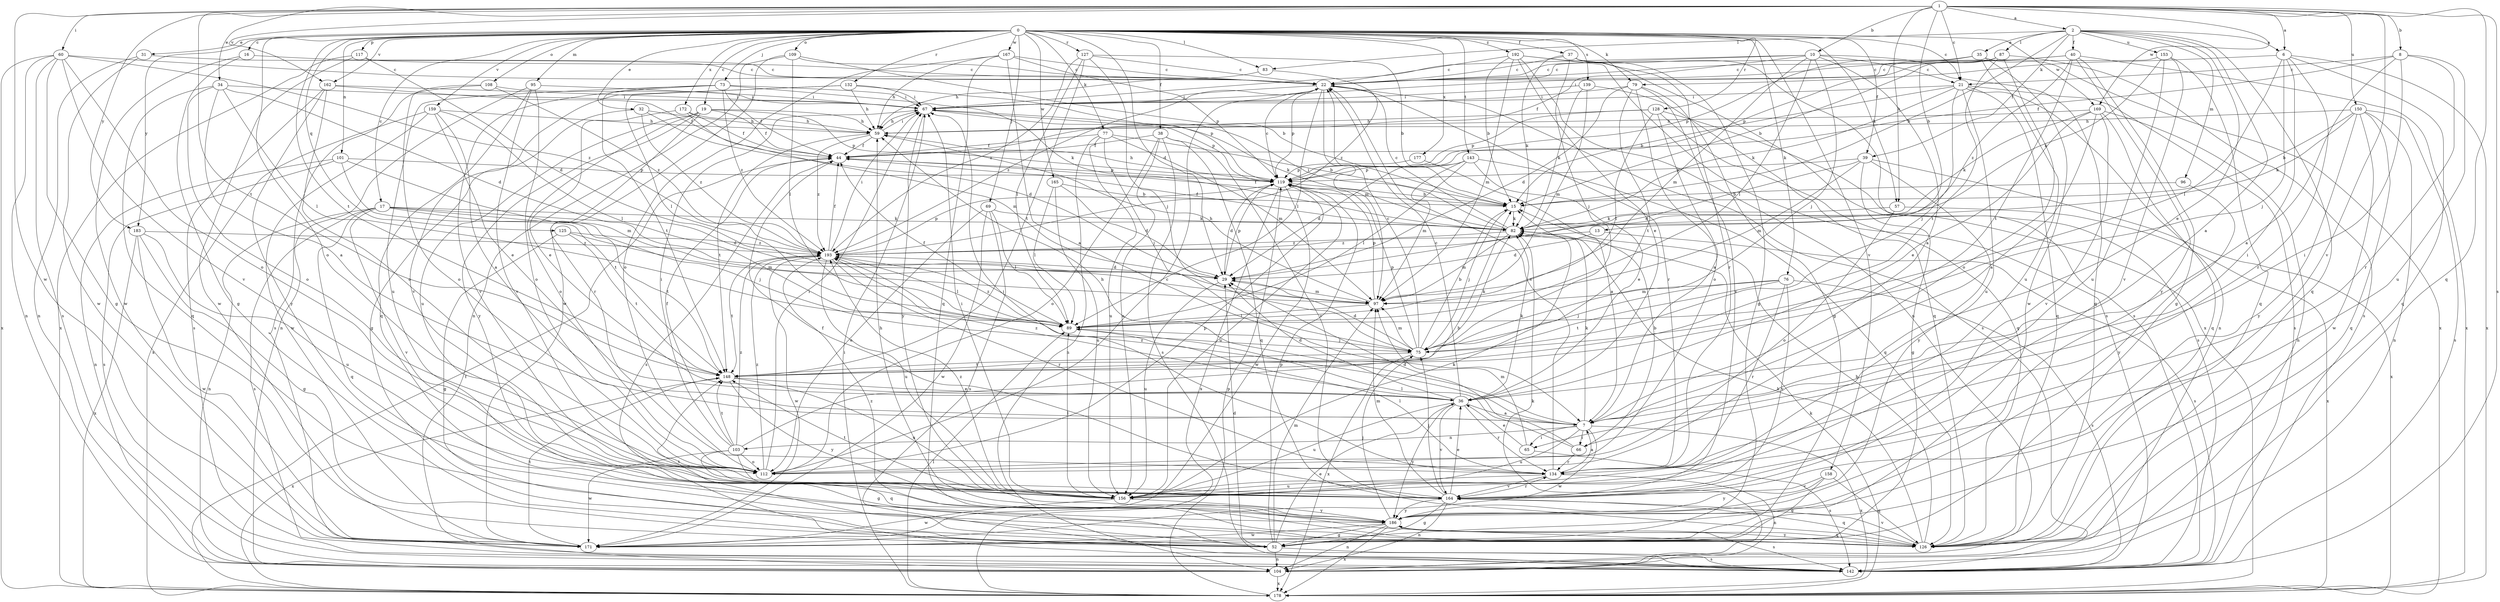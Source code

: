 strict digraph  {
0;
1;
2;
6;
7;
8;
10;
13;
15;
16;
17;
19;
21;
22;
29;
31;
32;
34;
35;
36;
37;
38;
39;
40;
44;
52;
57;
59;
60;
65;
66;
67;
69;
73;
75;
76;
77;
79;
82;
83;
87;
89;
95;
96;
97;
101;
103;
104;
108;
109;
112;
117;
119;
125;
126;
127;
128;
132;
134;
139;
142;
143;
148;
150;
153;
156;
158;
159;
162;
164;
165;
167;
169;
171;
172;
177;
178;
183;
186;
192;
193;
0 -> 16  [label=c];
0 -> 17  [label=c];
0 -> 19  [label=c];
0 -> 21  [label=c];
0 -> 29  [label=d];
0 -> 31  [label=e];
0 -> 32  [label=e];
0 -> 37  [label=f];
0 -> 38  [label=f];
0 -> 39  [label=f];
0 -> 57  [label=h];
0 -> 69  [label=j];
0 -> 73  [label=j];
0 -> 76  [label=k];
0 -> 77  [label=k];
0 -> 79  [label=k];
0 -> 83  [label=l];
0 -> 95  [label=m];
0 -> 101  [label=n];
0 -> 108  [label=o];
0 -> 109  [label=o];
0 -> 112  [label=o];
0 -> 117  [label=p];
0 -> 125  [label=q];
0 -> 127  [label=r];
0 -> 128  [label=r];
0 -> 132  [label=r];
0 -> 139  [label=s];
0 -> 143  [label=t];
0 -> 148  [label=t];
0 -> 158  [label=v];
0 -> 159  [label=v];
0 -> 162  [label=v];
0 -> 165  [label=w];
0 -> 167  [label=w];
0 -> 169  [label=w];
0 -> 172  [label=x];
0 -> 177  [label=x];
0 -> 183  [label=y];
0 -> 192  [label=z];
1 -> 2  [label=a];
1 -> 6  [label=a];
1 -> 8  [label=b];
1 -> 10  [label=b];
1 -> 13  [label=b];
1 -> 21  [label=c];
1 -> 34  [label=e];
1 -> 57  [label=h];
1 -> 60  [label=i];
1 -> 126  [label=q];
1 -> 142  [label=s];
1 -> 148  [label=t];
1 -> 150  [label=u];
1 -> 162  [label=v];
1 -> 164  [label=v];
1 -> 169  [label=w];
1 -> 171  [label=w];
1 -> 183  [label=y];
2 -> 6  [label=a];
2 -> 7  [label=a];
2 -> 15  [label=b];
2 -> 35  [label=e];
2 -> 36  [label=e];
2 -> 39  [label=f];
2 -> 40  [label=f];
2 -> 83  [label=l];
2 -> 87  [label=l];
2 -> 96  [label=m];
2 -> 126  [label=q];
2 -> 153  [label=u];
6 -> 65  [label=i];
6 -> 75  [label=j];
6 -> 79  [label=k];
6 -> 89  [label=l];
6 -> 126  [label=q];
6 -> 134  [label=r];
6 -> 178  [label=x];
7 -> 59  [label=h];
7 -> 65  [label=i];
7 -> 66  [label=i];
7 -> 82  [label=k];
7 -> 103  [label=n];
7 -> 156  [label=u];
7 -> 171  [label=w];
7 -> 178  [label=x];
7 -> 193  [label=z];
8 -> 7  [label=a];
8 -> 21  [label=c];
8 -> 44  [label=f];
8 -> 66  [label=i];
8 -> 134  [label=r];
8 -> 156  [label=u];
10 -> 7  [label=a];
10 -> 21  [label=c];
10 -> 22  [label=c];
10 -> 44  [label=f];
10 -> 67  [label=i];
10 -> 75  [label=j];
10 -> 89  [label=l];
10 -> 97  [label=m];
10 -> 126  [label=q];
13 -> 29  [label=d];
13 -> 142  [label=s];
13 -> 193  [label=z];
15 -> 44  [label=f];
15 -> 75  [label=j];
15 -> 82  [label=k];
16 -> 22  [label=c];
16 -> 52  [label=g];
16 -> 171  [label=w];
17 -> 29  [label=d];
17 -> 75  [label=j];
17 -> 82  [label=k];
17 -> 104  [label=n];
17 -> 126  [label=q];
17 -> 142  [label=s];
17 -> 148  [label=t];
17 -> 164  [label=v];
19 -> 44  [label=f];
19 -> 59  [label=h];
19 -> 112  [label=o];
19 -> 119  [label=p];
19 -> 134  [label=r];
19 -> 156  [label=u];
19 -> 186  [label=y];
21 -> 15  [label=b];
21 -> 67  [label=i];
21 -> 75  [label=j];
21 -> 82  [label=k];
21 -> 104  [label=n];
21 -> 126  [label=q];
21 -> 142  [label=s];
21 -> 156  [label=u];
22 -> 67  [label=i];
22 -> 89  [label=l];
22 -> 97  [label=m];
22 -> 119  [label=p];
22 -> 134  [label=r];
22 -> 142  [label=s];
22 -> 193  [label=z];
29 -> 97  [label=m];
29 -> 119  [label=p];
29 -> 156  [label=u];
31 -> 22  [label=c];
31 -> 104  [label=n];
31 -> 171  [label=w];
32 -> 29  [label=d];
32 -> 52  [label=g];
32 -> 59  [label=h];
32 -> 193  [label=z];
34 -> 7  [label=a];
34 -> 29  [label=d];
34 -> 67  [label=i];
34 -> 89  [label=l];
34 -> 112  [label=o];
34 -> 126  [label=q];
35 -> 22  [label=c];
35 -> 119  [label=p];
35 -> 156  [label=u];
35 -> 171  [label=w];
35 -> 178  [label=x];
36 -> 7  [label=a];
36 -> 22  [label=c];
36 -> 29  [label=d];
36 -> 82  [label=k];
36 -> 134  [label=r];
36 -> 156  [label=u];
36 -> 164  [label=v];
36 -> 186  [label=y];
36 -> 193  [label=z];
37 -> 22  [label=c];
37 -> 52  [label=g];
37 -> 75  [label=j];
37 -> 82  [label=k];
37 -> 134  [label=r];
37 -> 142  [label=s];
38 -> 44  [label=f];
38 -> 112  [label=o];
38 -> 126  [label=q];
38 -> 142  [label=s];
38 -> 156  [label=u];
38 -> 164  [label=v];
39 -> 29  [label=d];
39 -> 52  [label=g];
39 -> 97  [label=m];
39 -> 119  [label=p];
39 -> 178  [label=x];
39 -> 186  [label=y];
40 -> 22  [label=c];
40 -> 52  [label=g];
40 -> 67  [label=i];
40 -> 148  [label=t];
40 -> 178  [label=x];
40 -> 186  [label=y];
40 -> 193  [label=z];
44 -> 119  [label=p];
44 -> 142  [label=s];
52 -> 29  [label=d];
52 -> 36  [label=e];
52 -> 97  [label=m];
52 -> 104  [label=n];
52 -> 119  [label=p];
52 -> 142  [label=s];
52 -> 148  [label=t];
57 -> 82  [label=k];
57 -> 112  [label=o];
57 -> 178  [label=x];
59 -> 44  [label=f];
59 -> 67  [label=i];
59 -> 148  [label=t];
59 -> 193  [label=z];
60 -> 22  [label=c];
60 -> 52  [label=g];
60 -> 104  [label=n];
60 -> 112  [label=o];
60 -> 142  [label=s];
60 -> 164  [label=v];
60 -> 178  [label=x];
60 -> 193  [label=z];
65 -> 36  [label=e];
65 -> 97  [label=m];
65 -> 142  [label=s];
66 -> 15  [label=b];
66 -> 29  [label=d];
66 -> 89  [label=l];
66 -> 134  [label=r];
67 -> 59  [label=h];
67 -> 82  [label=k];
67 -> 119  [label=p];
67 -> 186  [label=y];
69 -> 82  [label=k];
69 -> 89  [label=l];
69 -> 112  [label=o];
69 -> 142  [label=s];
69 -> 171  [label=w];
73 -> 44  [label=f];
73 -> 67  [label=i];
73 -> 82  [label=k];
73 -> 148  [label=t];
73 -> 156  [label=u];
73 -> 164  [label=v];
73 -> 193  [label=z];
75 -> 15  [label=b];
75 -> 22  [label=c];
75 -> 29  [label=d];
75 -> 82  [label=k];
75 -> 97  [label=m];
75 -> 119  [label=p];
75 -> 148  [label=t];
75 -> 178  [label=x];
76 -> 75  [label=j];
76 -> 97  [label=m];
76 -> 134  [label=r];
76 -> 142  [label=s];
76 -> 148  [label=t];
76 -> 164  [label=v];
77 -> 15  [label=b];
77 -> 44  [label=f];
77 -> 75  [label=j];
77 -> 97  [label=m];
77 -> 104  [label=n];
77 -> 156  [label=u];
79 -> 29  [label=d];
79 -> 52  [label=g];
79 -> 67  [label=i];
79 -> 112  [label=o];
79 -> 148  [label=t];
79 -> 164  [label=v];
82 -> 22  [label=c];
82 -> 44  [label=f];
82 -> 67  [label=i];
82 -> 97  [label=m];
82 -> 193  [label=z];
83 -> 59  [label=h];
83 -> 193  [label=z];
87 -> 15  [label=b];
87 -> 22  [label=c];
87 -> 112  [label=o];
87 -> 119  [label=p];
87 -> 142  [label=s];
87 -> 148  [label=t];
89 -> 44  [label=f];
89 -> 75  [label=j];
89 -> 193  [label=z];
95 -> 67  [label=i];
95 -> 104  [label=n];
95 -> 112  [label=o];
95 -> 126  [label=q];
95 -> 164  [label=v];
96 -> 15  [label=b];
96 -> 186  [label=y];
97 -> 59  [label=h];
97 -> 89  [label=l];
97 -> 119  [label=p];
101 -> 97  [label=m];
101 -> 104  [label=n];
101 -> 119  [label=p];
101 -> 142  [label=s];
101 -> 148  [label=t];
103 -> 15  [label=b];
103 -> 44  [label=f];
103 -> 52  [label=g];
103 -> 67  [label=i];
103 -> 112  [label=o];
103 -> 126  [label=q];
103 -> 148  [label=t];
103 -> 171  [label=w];
103 -> 193  [label=z];
104 -> 82  [label=k];
104 -> 178  [label=x];
108 -> 67  [label=i];
108 -> 112  [label=o];
108 -> 142  [label=s];
108 -> 193  [label=z];
109 -> 15  [label=b];
109 -> 22  [label=c];
109 -> 89  [label=l];
109 -> 104  [label=n];
109 -> 171  [label=w];
112 -> 22  [label=c];
112 -> 67  [label=i];
112 -> 119  [label=p];
112 -> 193  [label=z];
117 -> 22  [label=c];
117 -> 29  [label=d];
117 -> 171  [label=w];
117 -> 178  [label=x];
119 -> 15  [label=b];
119 -> 22  [label=c];
119 -> 29  [label=d];
119 -> 59  [label=h];
119 -> 156  [label=u];
119 -> 171  [label=w];
119 -> 178  [label=x];
125 -> 52  [label=g];
125 -> 97  [label=m];
125 -> 148  [label=t];
125 -> 193  [label=z];
126 -> 15  [label=b];
126 -> 82  [label=k];
126 -> 164  [label=v];
126 -> 186  [label=y];
126 -> 193  [label=z];
127 -> 15  [label=b];
127 -> 22  [label=c];
127 -> 75  [label=j];
127 -> 89  [label=l];
127 -> 148  [label=t];
127 -> 193  [label=z];
128 -> 7  [label=a];
128 -> 59  [label=h];
128 -> 89  [label=l];
128 -> 119  [label=p];
128 -> 126  [label=q];
128 -> 142  [label=s];
132 -> 59  [label=h];
132 -> 67  [label=i];
132 -> 89  [label=l];
132 -> 119  [label=p];
132 -> 164  [label=v];
134 -> 7  [label=a];
134 -> 22  [label=c];
134 -> 67  [label=i];
134 -> 89  [label=l];
134 -> 104  [label=n];
134 -> 156  [label=u];
134 -> 164  [label=v];
139 -> 67  [label=i];
139 -> 82  [label=k];
139 -> 97  [label=m];
139 -> 126  [label=q];
143 -> 29  [label=d];
143 -> 36  [label=e];
143 -> 89  [label=l];
143 -> 97  [label=m];
143 -> 119  [label=p];
143 -> 126  [label=q];
148 -> 36  [label=e];
148 -> 156  [label=u];
148 -> 178  [label=x];
148 -> 186  [label=y];
150 -> 15  [label=b];
150 -> 59  [label=h];
150 -> 82  [label=k];
150 -> 104  [label=n];
150 -> 126  [label=q];
150 -> 142  [label=s];
150 -> 171  [label=w];
150 -> 186  [label=y];
153 -> 22  [label=c];
153 -> 82  [label=k];
153 -> 126  [label=q];
153 -> 156  [label=u];
153 -> 164  [label=v];
156 -> 67  [label=i];
156 -> 82  [label=k];
156 -> 89  [label=l];
156 -> 148  [label=t];
156 -> 171  [label=w];
156 -> 186  [label=y];
156 -> 193  [label=z];
158 -> 52  [label=g];
158 -> 126  [label=q];
158 -> 164  [label=v];
158 -> 186  [label=y];
159 -> 7  [label=a];
159 -> 36  [label=e];
159 -> 59  [label=h];
159 -> 89  [label=l];
159 -> 171  [label=w];
159 -> 178  [label=x];
162 -> 44  [label=f];
162 -> 67  [label=i];
162 -> 112  [label=o];
162 -> 142  [label=s];
162 -> 186  [label=y];
164 -> 36  [label=e];
164 -> 44  [label=f];
164 -> 52  [label=g];
164 -> 75  [label=j];
164 -> 97  [label=m];
164 -> 104  [label=n];
164 -> 126  [label=q];
164 -> 134  [label=r];
164 -> 186  [label=y];
165 -> 15  [label=b];
165 -> 29  [label=d];
165 -> 89  [label=l];
165 -> 156  [label=u];
167 -> 7  [label=a];
167 -> 22  [label=c];
167 -> 59  [label=h];
167 -> 112  [label=o];
167 -> 119  [label=p];
167 -> 126  [label=q];
169 -> 7  [label=a];
169 -> 36  [label=e];
169 -> 59  [label=h];
169 -> 82  [label=k];
169 -> 104  [label=n];
169 -> 126  [label=q];
169 -> 164  [label=v];
171 -> 148  [label=t];
172 -> 36  [label=e];
172 -> 44  [label=f];
172 -> 59  [label=h];
172 -> 97  [label=m];
177 -> 7  [label=a];
177 -> 119  [label=p];
178 -> 44  [label=f];
178 -> 67  [label=i];
178 -> 82  [label=k];
178 -> 89  [label=l];
178 -> 119  [label=p];
183 -> 52  [label=g];
183 -> 156  [label=u];
183 -> 171  [label=w];
183 -> 178  [label=x];
183 -> 193  [label=z];
186 -> 52  [label=g];
186 -> 59  [label=h];
186 -> 75  [label=j];
186 -> 104  [label=n];
186 -> 126  [label=q];
186 -> 142  [label=s];
186 -> 171  [label=w];
186 -> 178  [label=x];
192 -> 15  [label=b];
192 -> 22  [label=c];
192 -> 36  [label=e];
192 -> 97  [label=m];
192 -> 104  [label=n];
192 -> 142  [label=s];
192 -> 178  [label=x];
193 -> 29  [label=d];
193 -> 44  [label=f];
193 -> 67  [label=i];
193 -> 89  [label=l];
193 -> 119  [label=p];
193 -> 134  [label=r];
193 -> 148  [label=t];
193 -> 156  [label=u];
193 -> 171  [label=w];
}

